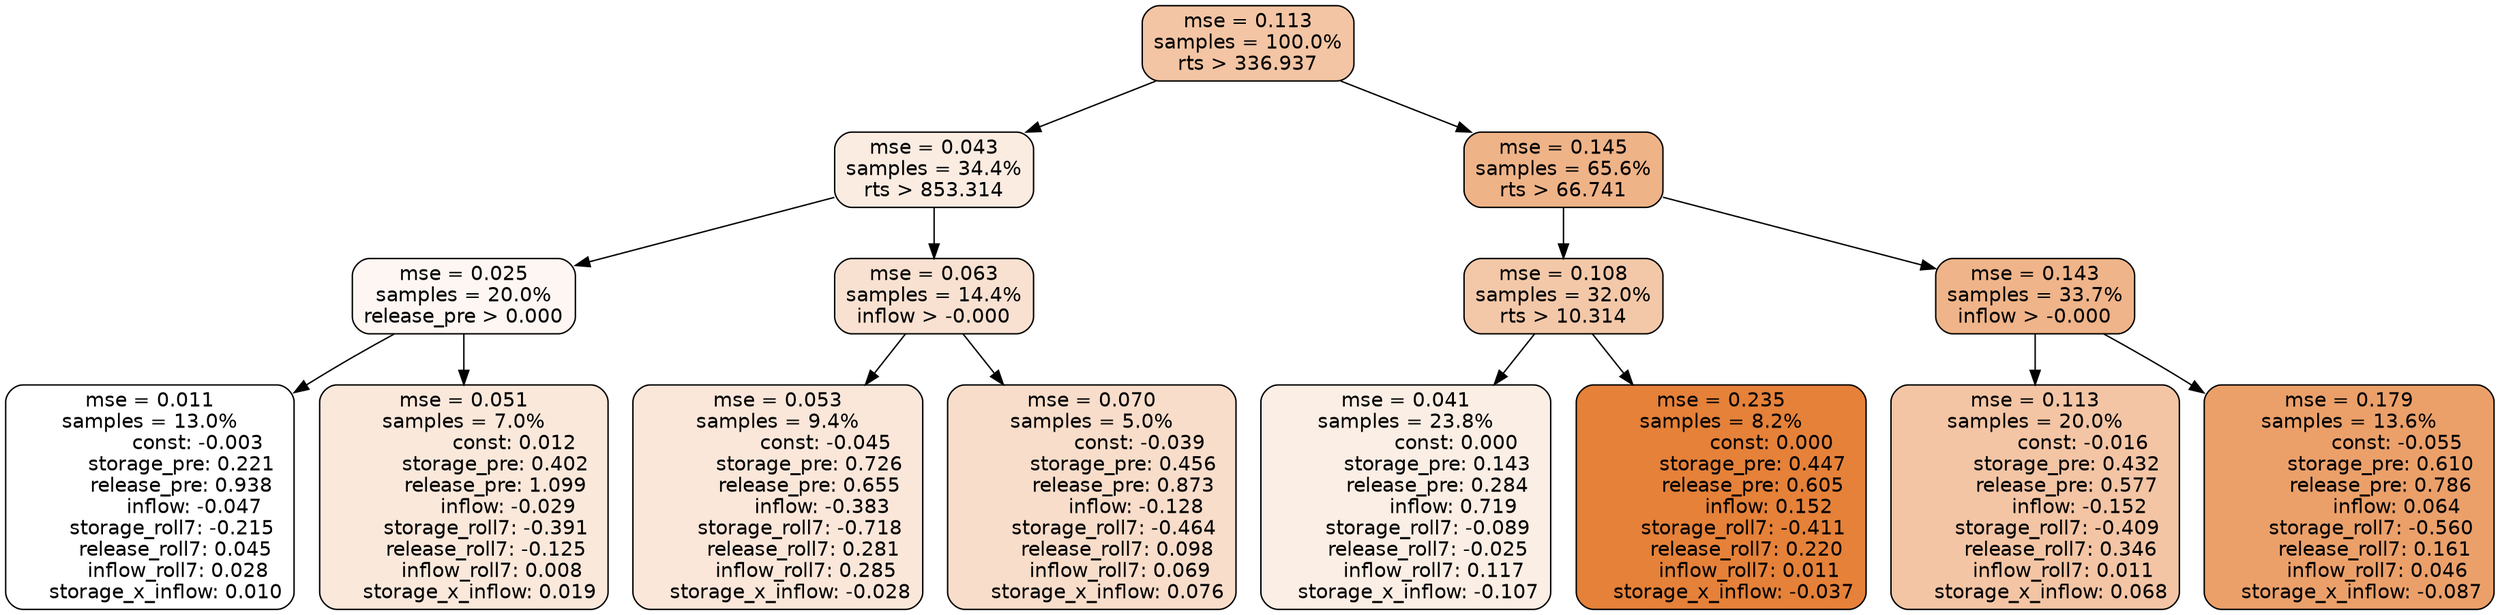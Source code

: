 digraph tree {
node [shape=rectangle, style="filled, rounded", color="black", fontname=helvetica] ;
edge [fontname=helvetica] ;
	"0" [label="mse = 0.113
samples = 100.0%
rts > 336.937", fillcolor="#f3c5a4"]
	"8" [label="mse = 0.043
samples = 34.4%
rts > 853.314", fillcolor="#fbece2"]
	"1" [label="mse = 0.145
samples = 65.6%
rts > 66.741", fillcolor="#efb388"]
	"9" [label="mse = 0.025
samples = 20.0%
release_pre > 0.000", fillcolor="#fdf6f2"]
	"12" [label="mse = 0.063
samples = 14.4%
inflow > -0.000", fillcolor="#f8e1d1"]
	"2" [label="mse = 0.108
samples = 32.0%
rts > 10.314", fillcolor="#f3c8a9"]
	"5" [label="mse = 0.143
samples = 33.7%
inflow > -0.000", fillcolor="#efb489"]
	"10" [label="mse = 0.011
samples = 13.0%
               const: -0.003
          storage_pre: 0.221
          release_pre: 0.938
              inflow: -0.047
       storage_roll7: -0.215
        release_roll7: 0.045
         inflow_roll7: 0.028
     storage_x_inflow: 0.010", fillcolor="#ffffff"]
	"11" [label="mse = 0.051
samples = 7.0%
                const: 0.012
          storage_pre: 0.402
          release_pre: 1.099
              inflow: -0.029
       storage_roll7: -0.391
       release_roll7: -0.125
         inflow_roll7: 0.008
     storage_x_inflow: 0.019", fillcolor="#fae8db"]
	"13" [label="mse = 0.053
samples = 9.4%
               const: -0.045
          storage_pre: 0.726
          release_pre: 0.655
              inflow: -0.383
       storage_roll7: -0.718
        release_roll7: 0.281
         inflow_roll7: 0.285
    storage_x_inflow: -0.028", fillcolor="#fae7da"]
	"14" [label="mse = 0.070
samples = 5.0%
               const: -0.039
          storage_pre: 0.456
          release_pre: 0.873
              inflow: -0.128
       storage_roll7: -0.464
        release_roll7: 0.098
         inflow_roll7: 0.069
     storage_x_inflow: 0.076", fillcolor="#f8ddca"]
	"3" [label="mse = 0.041
samples = 23.8%
                const: 0.000
          storage_pre: 0.143
          release_pre: 0.284
               inflow: 0.719
       storage_roll7: -0.089
       release_roll7: -0.025
         inflow_roll7: 0.117
    storage_x_inflow: -0.107", fillcolor="#fbeee4"]
	"4" [label="mse = 0.235
samples = 8.2%
                const: 0.000
          storage_pre: 0.447
          release_pre: 0.605
               inflow: 0.152
       storage_roll7: -0.411
        release_roll7: 0.220
         inflow_roll7: 0.011
    storage_x_inflow: -0.037", fillcolor="#e58139"]
	"6" [label="mse = 0.113
samples = 20.0%
               const: -0.016
          storage_pre: 0.432
          release_pre: 0.577
              inflow: -0.152
       storage_roll7: -0.409
        release_roll7: 0.346
         inflow_roll7: 0.011
     storage_x_inflow: 0.068", fillcolor="#f3c5a5"]
	"7" [label="mse = 0.179
samples = 13.6%
               const: -0.055
          storage_pre: 0.610
          release_pre: 0.786
               inflow: 0.064
       storage_roll7: -0.560
        release_roll7: 0.161
         inflow_roll7: 0.046
    storage_x_inflow: -0.087", fillcolor="#eba06a"]

	"0" -> "1"
	"0" -> "8"
	"8" -> "9"
	"8" -> "12"
	"1" -> "2"
	"1" -> "5"
	"9" -> "10"
	"9" -> "11"
	"12" -> "13"
	"12" -> "14"
	"2" -> "3"
	"2" -> "4"
	"5" -> "6"
	"5" -> "7"
}